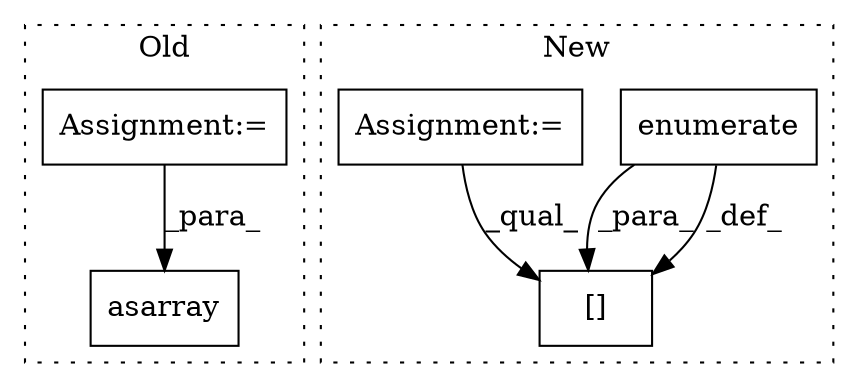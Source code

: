 digraph G {
subgraph cluster0 {
1 [label="asarray" a="32" s="1346,1509" l="19,-5" shape="box"];
5 [label="Assignment:=" a="7" s="1464" l="37" shape="box"];
label = "Old";
style="dotted";
}
subgraph cluster1 {
2 [label="enumerate" a="32" s="1564,1587" l="10,1" shape="box"];
3 [label="[]" a="2" s="1598,1609" l="9,1" shape="box"];
4 [label="Assignment:=" a="7" s="1329" l="1" shape="box"];
label = "New";
style="dotted";
}
2 -> 3 [label="_para_"];
2 -> 3 [label="_def_"];
4 -> 3 [label="_qual_"];
5 -> 1 [label="_para_"];
}